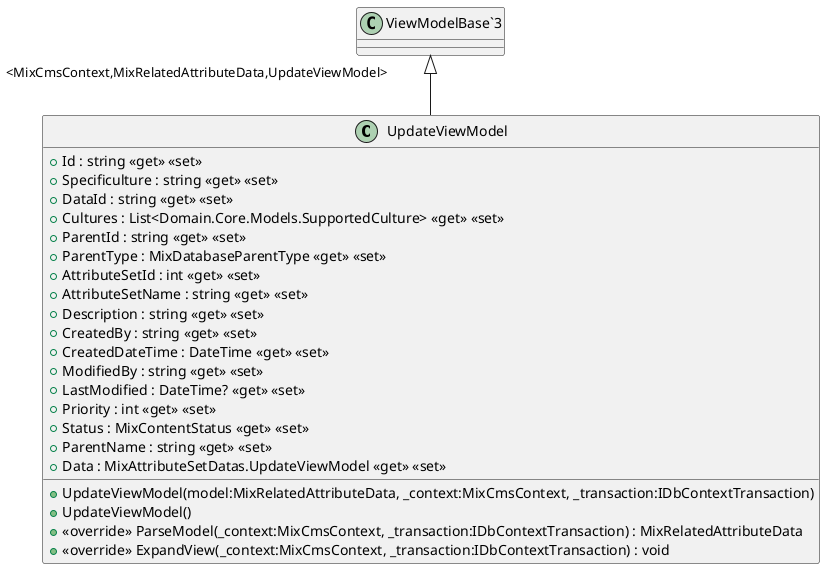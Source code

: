 @startuml
class UpdateViewModel {
    + UpdateViewModel(model:MixRelatedAttributeData, _context:MixCmsContext, _transaction:IDbContextTransaction)
    + UpdateViewModel()
    + Id : string <<get>> <<set>>
    + Specificulture : string <<get>> <<set>>
    + DataId : string <<get>> <<set>>
    + Cultures : List<Domain.Core.Models.SupportedCulture> <<get>> <<set>>
    + ParentId : string <<get>> <<set>>
    + ParentType : MixDatabaseParentType <<get>> <<set>>
    + AttributeSetId : int <<get>> <<set>>
    + AttributeSetName : string <<get>> <<set>>
    + Description : string <<get>> <<set>>
    + CreatedBy : string <<get>> <<set>>
    + CreatedDateTime : DateTime <<get>> <<set>>
    + ModifiedBy : string <<get>> <<set>>
    + LastModified : DateTime? <<get>> <<set>>
    + Priority : int <<get>> <<set>>
    + Status : MixContentStatus <<get>> <<set>>
    + ParentName : string <<get>> <<set>>
    + Data : MixAttributeSetDatas.UpdateViewModel <<get>> <<set>>
    + <<override>> ParseModel(_context:MixCmsContext, _transaction:IDbContextTransaction) : MixRelatedAttributeData
    + <<override>> ExpandView(_context:MixCmsContext, _transaction:IDbContextTransaction) : void
}
"ViewModelBase`3" "<MixCmsContext,MixRelatedAttributeData,UpdateViewModel>" <|-- UpdateViewModel
@enduml
